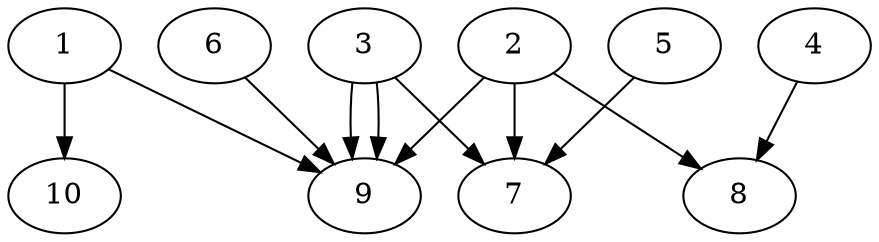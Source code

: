 // DAG automatically generated by daggen at Thu Oct  3 13:58:05 2019
// ./daggen --dot -n 10 --ccr 0.4 --fat 0.9 --regular 0.9 --density 0.7 --mindata 5242880 --maxdata 52428800 
digraph G {
  1 [size="45629440", alpha="0.03", expect_size="18251776"] 
  1 -> 9 [size ="18251776"]
  1 -> 10 [size ="18251776"]
  2 [size="105600000", alpha="0.10", expect_size="42240000"] 
  2 -> 7 [size ="42240000"]
  2 -> 8 [size ="42240000"]
  2 -> 9 [size ="42240000"]
  3 [size="42606080", alpha="0.14", expect_size="17042432"] 
  3 -> 7 [size ="17042432"]
  3 -> 9 [size ="17042432"]
  3 -> 9 [size ="17042432"]
  4 [size="52666880", alpha="0.02", expect_size="21066752"] 
  4 -> 8 [size ="21066752"]
  5 [size="44090880", alpha="0.09", expect_size="17636352"] 
  5 -> 7 [size ="17636352"]
  6 [size="109509120", alpha="0.09", expect_size="43803648"] 
  6 -> 9 [size ="43803648"]
  7 [size="37434880", alpha="0.12", expect_size="14973952"] 
  8 [size="111206400", alpha="0.01", expect_size="44482560"] 
  9 [size="36582400", alpha="0.02", expect_size="14632960"] 
  10 [size="107660800", alpha="0.10", expect_size="43064320"] 
}
